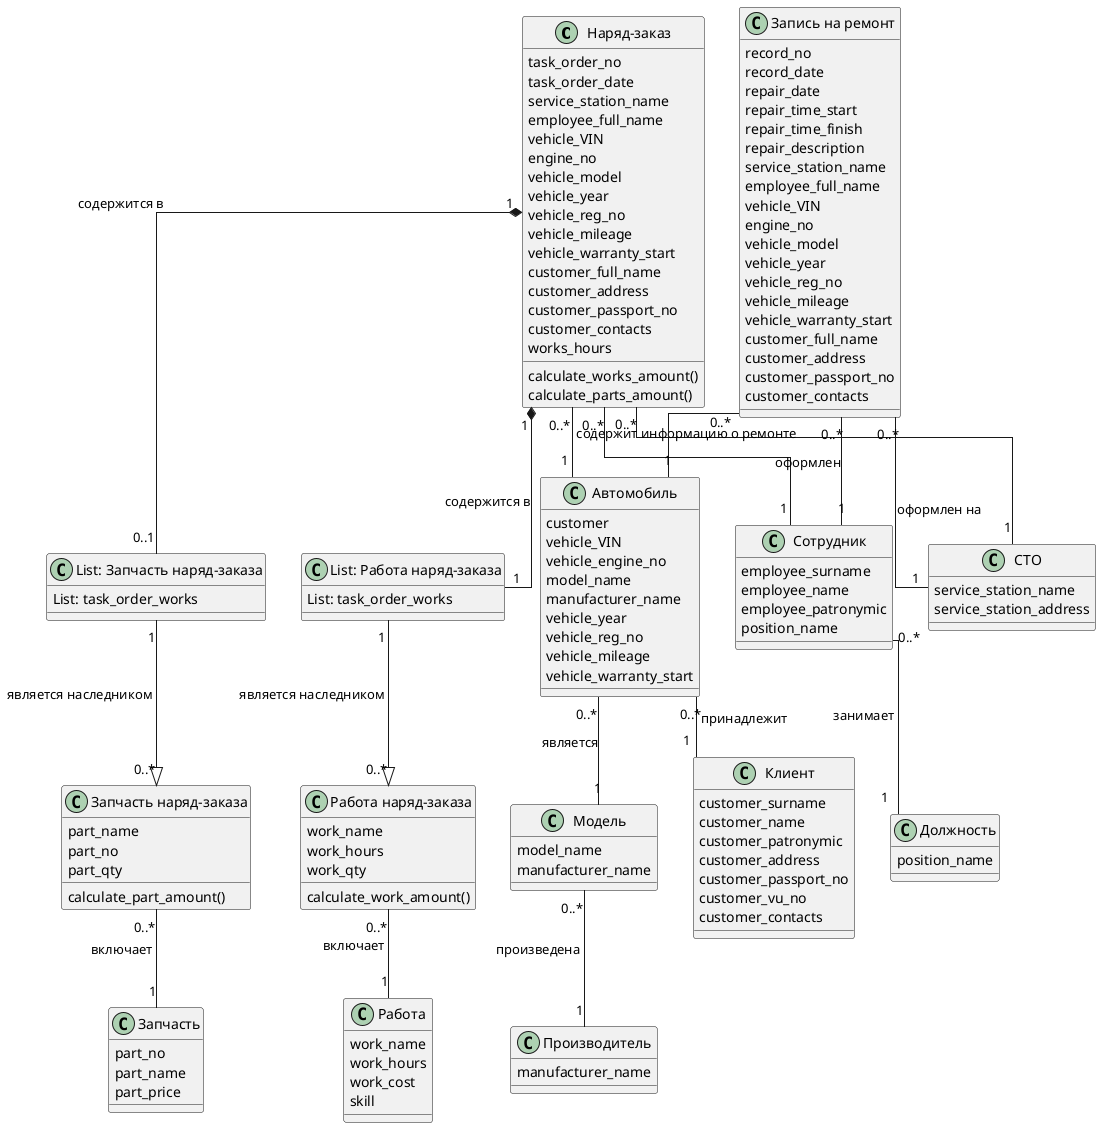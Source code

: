@startuml

' hide the spot
' hide circle

' avoid problems with angled crows feet
skinparam linetype ortho

class "Наряд-заказ" as task_order {
    task_order_no
    task_order_date
    service_station_name
    employee_full_name
    vehicle_VIN
    engine_no
    vehicle_model
    vehicle_year
    vehicle_reg_no
    vehicle_mileage
    vehicle_warranty_start
    customer_full_name
    customer_address
    customer_passport_no
    customer_contacts
    works_hours
    calculate_works_amount()
    calculate_parts_amount()
}

class "List: Работа наряд-заказа" as works_list {
    List: task_order_works
 }

class "Работа наряд-заказа" as works_list_item {
    work_name
    work_hours
    work_qty
    calculate_work_amount()
}

class "List: Запчасть наряд-заказа" as parts_list {
    List: task_order_works
 }

class "Запчасть наряд-заказа" as parts_list_item {
    part_name
    part_no
    part_qty
    calculate_part_amount()
}

class "Работа" as work {
    work_name
    work_hours
    work_cost 
    skill
}

class "Автомобиль" as vehicles {
    customer
    vehicle_VIN
    vehicle_engine_no
    model_name
    manufacturer_name
    vehicle_year
    vehicle_reg_no
    vehicle_mileage
    vehicle_warranty_start
}

class "Модель" as vehicle_model {
    model_name
    manufacturer_name
}

class "Производитель" as vehicle_manufacturer {
    manufacturer_name
}

class "Клиент" as customers {
    customer_surname
    customer_name
    customer_patronymic
    customer_address
    customer_passport_no
    customer_vu_no
    customer_contacts
}

class "Сотрудник" as employees {
    employee_surname
    employee_name
    employee_patronymic
    position_name
}

class "Запчасть" as part {
    part_no
    part_name
    part_price
}

class "СТО" as service_stations {
    service_station_name
    service_station_address
}

class "Должность" as positions {
    position_name 
}

class "Запись на ремонт" as record {
    record_no
    record_date
    repair_date
    repair_time_start
    repair_time_finish
    repair_description
    service_station_name
    employee_full_name
    vehicle_VIN
    engine_no
    vehicle_model
    vehicle_year
    vehicle_reg_no
    vehicle_mileage
    vehicle_warranty_start
    customer_full_name
    customer_address
    customer_passport_no
    customer_contacts
}

task_order   "1"*--"1" works_list: "содержится в"
task_order   "1"*--"0..1" parts_list: "содержится в "
task_order   "0..*"--"1" service_stations 
task_order   "0..*"--"1" employees 
task_order   "0..*"--"1" vehicles: " содержит информацию о ремонте"
record       "0..*"--"1" service_stations: "оформлен на"
record       "0..*"--"1" employees: " оформлен"
record       "0..*"--"1" vehicles 
works_list   "1"--|>"0..*" works_list_item: "является наследником "
works_list_item "0..*"--"1" work: "включает "
parts_list   "1"--|>"0..*" parts_list_item: "является наследником "
parts_list_item "0..*"--"1" part: "включает " 
vehicles     "0..*"--"1" customers: " принадлежит"
vehicles     "0..*"--"1" vehicle_model: "является" 
vehicle_model "0..*"--"1" vehicle_manufacturer: "произведена " 
employees    "0..*"--"1" positions: "занимает "

@enduml
